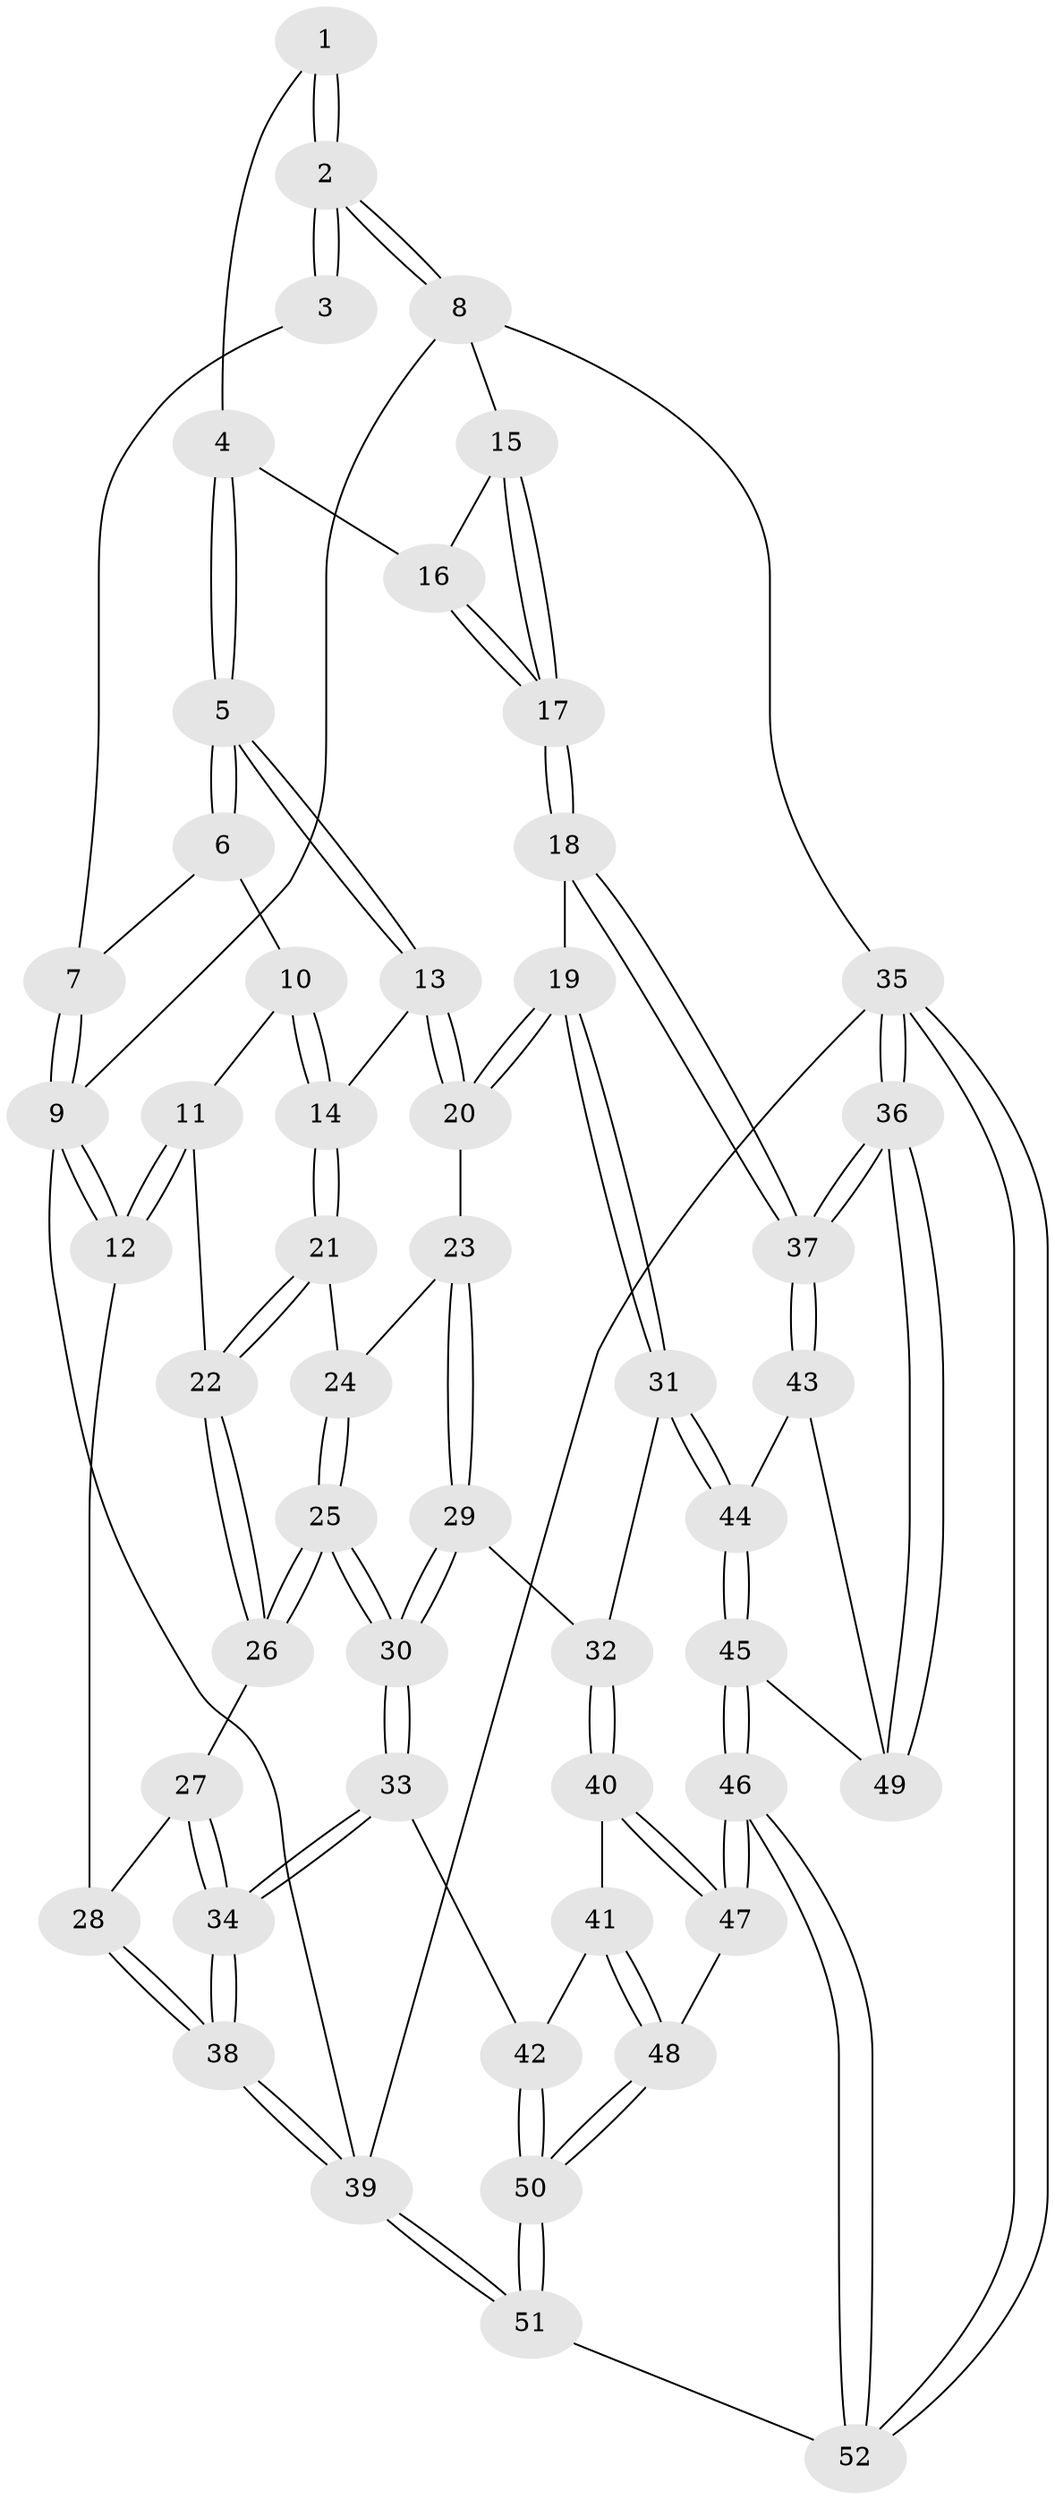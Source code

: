 // Generated by graph-tools (version 1.1) at 2025/11/02/27/25 16:11:58]
// undirected, 52 vertices, 127 edges
graph export_dot {
graph [start="1"]
  node [color=gray90,style=filled];
  1 [pos="+0.8666403343301107+0.08094837652965053"];
  2 [pos="+1+0"];
  3 [pos="+0.680661645415988+0"];
  4 [pos="+0.8165788543939589+0.17694650234123016"];
  5 [pos="+0.6739848713185027+0.2133781032807673"];
  6 [pos="+0.47553043126939554+0"];
  7 [pos="+0.47381576302467127+0"];
  8 [pos="+1+0"];
  9 [pos="+0+0"];
  10 [pos="+0.4404015621879059+0"];
  11 [pos="+0.19385315847039092+0.19137031023486778"];
  12 [pos="+0+0"];
  13 [pos="+0.6725427452311229+0.24583017268963947"];
  14 [pos="+0.3843149545311012+0.3289932179620499"];
  15 [pos="+1+0"];
  16 [pos="+0.8337257184089131+0.1824328242558794"];
  17 [pos="+1+0.42011575745212515"];
  18 [pos="+1+0.46227389679003805"];
  19 [pos="+0.8370485687334515+0.5510983975451944"];
  20 [pos="+0.6759382921520448+0.36348528069044095"];
  21 [pos="+0.37364776622970697+0.3591751938001072"];
  22 [pos="+0.1993520118511675+0.3371634791771088"];
  23 [pos="+0.5342273533500719+0.43466582399417997"];
  24 [pos="+0.3761284254547221+0.36285730024181084"];
  25 [pos="+0.29593509390359374+0.6732813439211797"];
  26 [pos="+0.15120118459755924+0.40419625720116725"];
  27 [pos="+0+0.42156170998481857"];
  28 [pos="+0+0.39911574578524495"];
  29 [pos="+0.4463949451431195+0.6197090485225627"];
  30 [pos="+0.2982429508496247+0.68217368380249"];
  31 [pos="+0.7925806406741933+0.6391474900922898"];
  32 [pos="+0.6331685632973392+0.6754225482667197"];
  33 [pos="+0.26904855959858076+0.7424327653730546"];
  34 [pos="+0.19286042844146675+0.7852623359693313"];
  35 [pos="+1+1"];
  36 [pos="+1+1"];
  37 [pos="+1+0.7656431467327262"];
  38 [pos="+0+1"];
  39 [pos="+0+1"];
  40 [pos="+0.5809574225122174+0.7997893841050655"];
  41 [pos="+0.5390056357848003+0.814473398387148"];
  42 [pos="+0.2786923972080061+0.7498747348564851"];
  43 [pos="+1+0.8033131703452392"];
  44 [pos="+0.8010287696089228+0.6903145489076047"];
  45 [pos="+0.7994497175653539+0.884313425981204"];
  46 [pos="+0.7902616065106873+0.9053030992632723"];
  47 [pos="+0.6361186731312992+0.8714696727587771"];
  48 [pos="+0.531420472709319+0.9464086715404791"];
  49 [pos="+0.9224311792673743+0.8766654321347773"];
  50 [pos="+0.49227392894272826+1"];
  51 [pos="+0.5344392210999508+1"];
  52 [pos="+0.7856704169932432+1"];
  1 -- 2;
  1 -- 2;
  1 -- 4;
  2 -- 3;
  2 -- 3;
  2 -- 8;
  2 -- 8;
  3 -- 7;
  4 -- 5;
  4 -- 5;
  4 -- 16;
  5 -- 6;
  5 -- 6;
  5 -- 13;
  5 -- 13;
  6 -- 7;
  6 -- 10;
  7 -- 9;
  7 -- 9;
  8 -- 9;
  8 -- 15;
  8 -- 35;
  9 -- 12;
  9 -- 12;
  9 -- 39;
  10 -- 11;
  10 -- 14;
  10 -- 14;
  11 -- 12;
  11 -- 12;
  11 -- 22;
  12 -- 28;
  13 -- 14;
  13 -- 20;
  13 -- 20;
  14 -- 21;
  14 -- 21;
  15 -- 16;
  15 -- 17;
  15 -- 17;
  16 -- 17;
  16 -- 17;
  17 -- 18;
  17 -- 18;
  18 -- 19;
  18 -- 37;
  18 -- 37;
  19 -- 20;
  19 -- 20;
  19 -- 31;
  19 -- 31;
  20 -- 23;
  21 -- 22;
  21 -- 22;
  21 -- 24;
  22 -- 26;
  22 -- 26;
  23 -- 24;
  23 -- 29;
  23 -- 29;
  24 -- 25;
  24 -- 25;
  25 -- 26;
  25 -- 26;
  25 -- 30;
  25 -- 30;
  26 -- 27;
  27 -- 28;
  27 -- 34;
  27 -- 34;
  28 -- 38;
  28 -- 38;
  29 -- 30;
  29 -- 30;
  29 -- 32;
  30 -- 33;
  30 -- 33;
  31 -- 32;
  31 -- 44;
  31 -- 44;
  32 -- 40;
  32 -- 40;
  33 -- 34;
  33 -- 34;
  33 -- 42;
  34 -- 38;
  34 -- 38;
  35 -- 36;
  35 -- 36;
  35 -- 52;
  35 -- 52;
  35 -- 39;
  36 -- 37;
  36 -- 37;
  36 -- 49;
  36 -- 49;
  37 -- 43;
  37 -- 43;
  38 -- 39;
  38 -- 39;
  39 -- 51;
  39 -- 51;
  40 -- 41;
  40 -- 47;
  40 -- 47;
  41 -- 42;
  41 -- 48;
  41 -- 48;
  42 -- 50;
  42 -- 50;
  43 -- 44;
  43 -- 49;
  44 -- 45;
  44 -- 45;
  45 -- 46;
  45 -- 46;
  45 -- 49;
  46 -- 47;
  46 -- 47;
  46 -- 52;
  46 -- 52;
  47 -- 48;
  48 -- 50;
  48 -- 50;
  50 -- 51;
  50 -- 51;
  51 -- 52;
}
